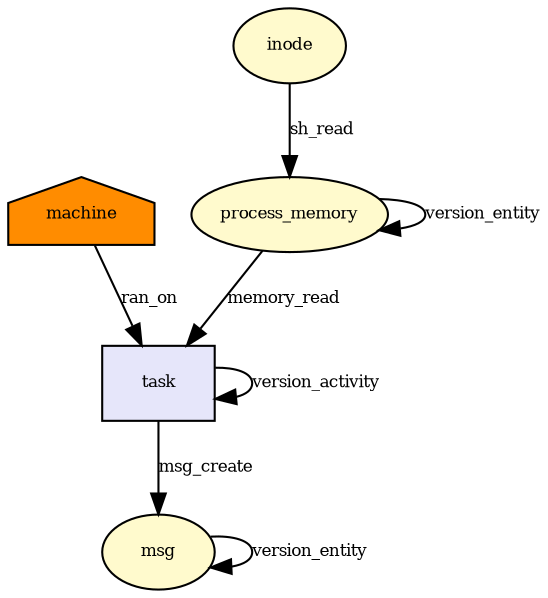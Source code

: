 digraph RGL__DirectedAdjacencyGraph {machine[fontsize = 8,label = machine,shape = house, fillcolor="#ff8c00", style = filled]

task[fontsize = 8,label = task,shape = rectangle, fillcolor="#e6e6fa", style = filled]

machine -> task[fontsize = 8,label = ran_on]

process_memory[fontsize = 8,label = process_memory,shape = ellipse, fillcolor="#fffacd", style = filled]

process_memory -> task[fontsize = 8,label = memory_read]

msg[fontsize = 8,label = msg,shape = ellipse, fillcolor="#fffacd", style = filled]

task -> msg[fontsize = 8,label = msg_create]

task -> task[fontsize = 8,label = version_activity]

msg -> msg[fontsize = 8,label = version_entity]

inode[fontsize = 8,label = inode,shape = ellipse, fillcolor="#fffacd", style = filled]

inode -> process_memory[fontsize = 8,label = sh_read]

process_memory -> process_memory[fontsize = 8,label = version_entity]

}